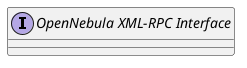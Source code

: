 @startuml
interface "OpenNebula XML-RPC Interface" as group___open_nebula_x_m_l_r_p_c [[../computational/components/group___open_nebula_x_m_l_r_p_c.html]]
@enduml
